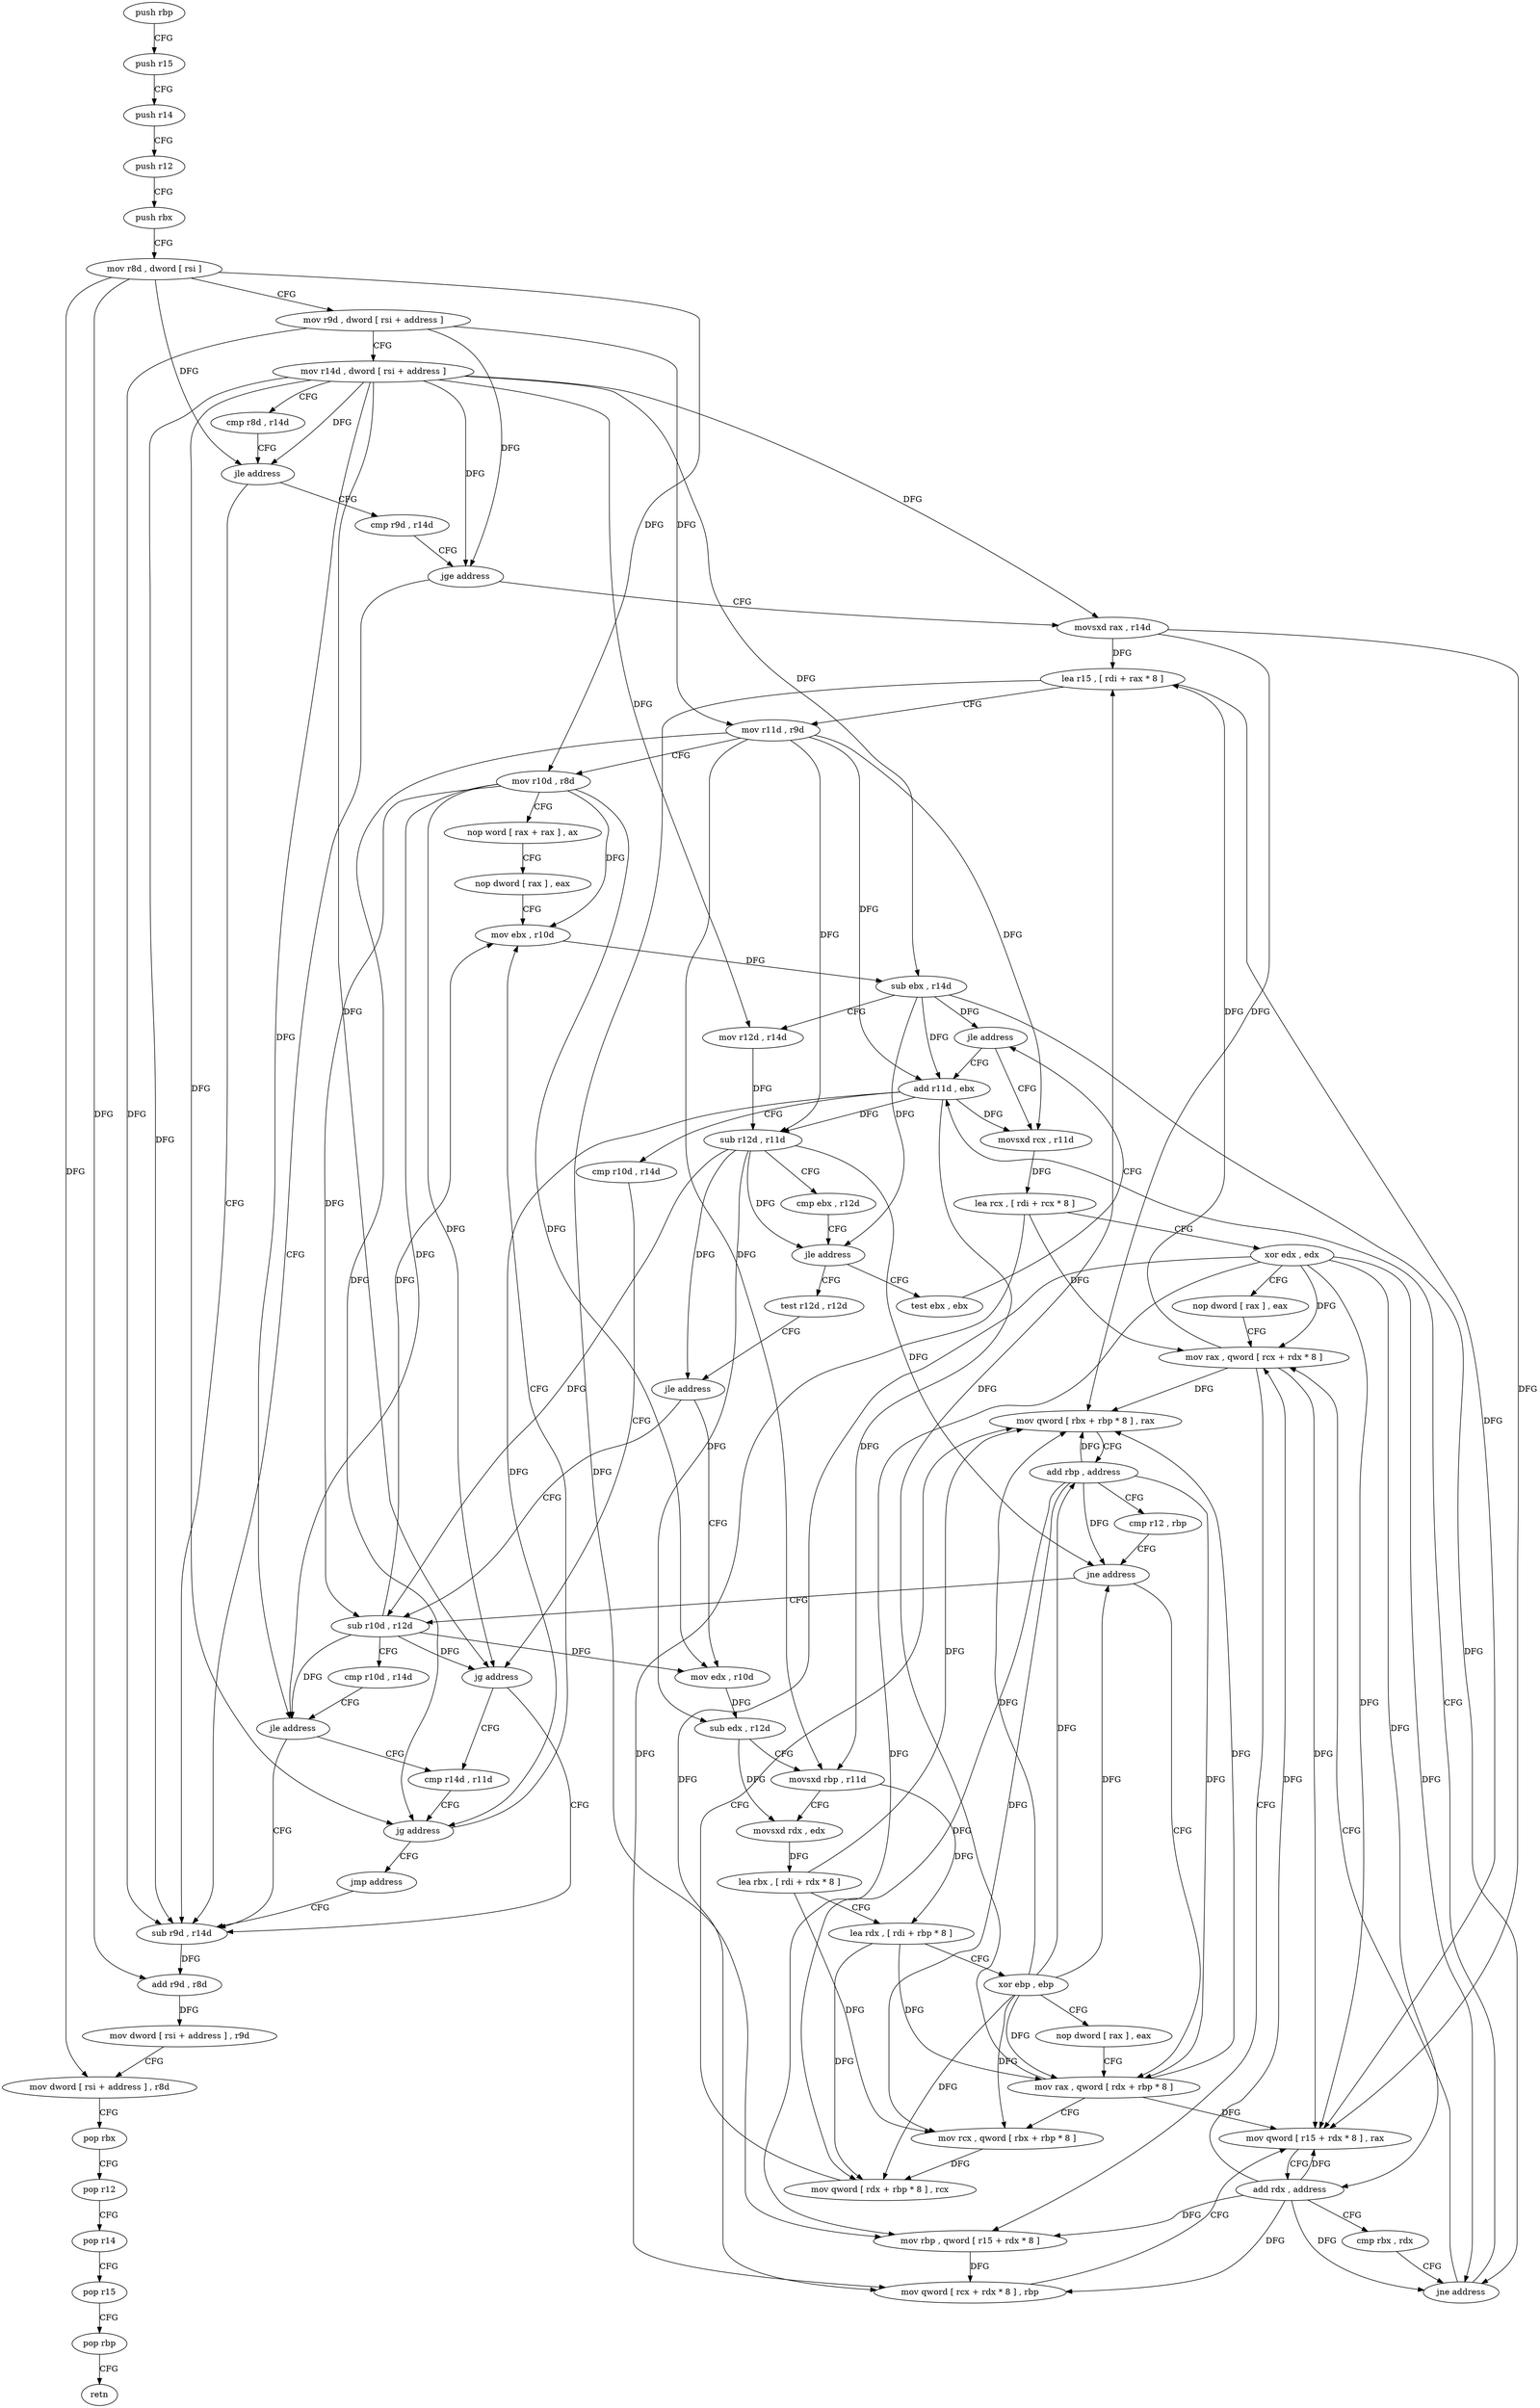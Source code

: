 digraph "func" {
"4207424" [label = "push rbp" ]
"4207425" [label = "push r15" ]
"4207427" [label = "push r14" ]
"4207429" [label = "push r12" ]
"4207431" [label = "push rbx" ]
"4207432" [label = "mov r8d , dword [ rsi ]" ]
"4207435" [label = "mov r9d , dword [ rsi + address ]" ]
"4207439" [label = "mov r14d , dword [ rsi + address ]" ]
"4207443" [label = "cmp r8d , r14d" ]
"4207446" [label = "jle address" ]
"4207633" [label = "sub r9d , r14d" ]
"4207452" [label = "cmp r9d , r14d" ]
"4207636" [label = "add r9d , r8d" ]
"4207639" [label = "mov dword [ rsi + address ] , r9d" ]
"4207643" [label = "mov dword [ rsi + address ] , r8d" ]
"4207647" [label = "pop rbx" ]
"4207648" [label = "pop r12" ]
"4207650" [label = "pop r14" ]
"4207652" [label = "pop r15" ]
"4207654" [label = "pop rbp" ]
"4207655" [label = "retn" ]
"4207455" [label = "jge address" ]
"4207461" [label = "movsxd rax , r14d" ]
"4207464" [label = "lea r15 , [ rdi + rax * 8 ]" ]
"4207468" [label = "mov r11d , r9d" ]
"4207471" [label = "mov r10d , r8d" ]
"4207474" [label = "nop word [ rax + rax ] , ax" ]
"4207484" [label = "nop dword [ rax ] , eax" ]
"4207488" [label = "mov ebx , r10d" ]
"4207584" [label = "test ebx , ebx" ]
"4207586" [label = "jle address" ]
"4207625" [label = "add r11d , ebx" ]
"4207588" [label = "movsxd rcx , r11d" ]
"4207505" [label = "test r12d , r12d" ]
"4207508" [label = "jle address" ]
"4207561" [label = "sub r10d , r12d" ]
"4207510" [label = "mov edx , r10d" ]
"4207628" [label = "cmp r10d , r14d" ]
"4207631" [label = "jg address" ]
"4207569" [label = "cmp r14d , r11d" ]
"4207591" [label = "lea rcx , [ rdi + rcx * 8 ]" ]
"4207595" [label = "xor edx , edx" ]
"4207597" [label = "nop dword [ rax ] , eax" ]
"4207600" [label = "mov rax , qword [ rcx + rdx * 8 ]" ]
"4207564" [label = "cmp r10d , r14d" ]
"4207567" [label = "jle address" ]
"4207513" [label = "sub edx , r12d" ]
"4207516" [label = "movsxd rbp , r11d" ]
"4207519" [label = "movsxd rdx , edx" ]
"4207522" [label = "lea rbx , [ rdi + rdx * 8 ]" ]
"4207526" [label = "lea rdx , [ rdi + rbp * 8 ]" ]
"4207530" [label = "xor ebp , ebp" ]
"4207532" [label = "nop dword [ rax ] , eax" ]
"4207536" [label = "mov rax , qword [ rdx + rbp * 8 ]" ]
"4207572" [label = "jg address" ]
"4207574" [label = "jmp address" ]
"4207604" [label = "mov rbp , qword [ r15 + rdx * 8 ]" ]
"4207608" [label = "mov qword [ rcx + rdx * 8 ] , rbp" ]
"4207612" [label = "mov qword [ r15 + rdx * 8 ] , rax" ]
"4207616" [label = "add rdx , address" ]
"4207620" [label = "cmp rbx , rdx" ]
"4207623" [label = "jne address" ]
"4207540" [label = "mov rcx , qword [ rbx + rbp * 8 ]" ]
"4207544" [label = "mov qword [ rdx + rbp * 8 ] , rcx" ]
"4207548" [label = "mov qword [ rbx + rbp * 8 ] , rax" ]
"4207552" [label = "add rbp , address" ]
"4207556" [label = "cmp r12 , rbp" ]
"4207559" [label = "jne address" ]
"4207491" [label = "sub ebx , r14d" ]
"4207494" [label = "mov r12d , r14d" ]
"4207497" [label = "sub r12d , r11d" ]
"4207500" [label = "cmp ebx , r12d" ]
"4207503" [label = "jle address" ]
"4207424" -> "4207425" [ label = "CFG" ]
"4207425" -> "4207427" [ label = "CFG" ]
"4207427" -> "4207429" [ label = "CFG" ]
"4207429" -> "4207431" [ label = "CFG" ]
"4207431" -> "4207432" [ label = "CFG" ]
"4207432" -> "4207435" [ label = "CFG" ]
"4207432" -> "4207446" [ label = "DFG" ]
"4207432" -> "4207636" [ label = "DFG" ]
"4207432" -> "4207643" [ label = "DFG" ]
"4207432" -> "4207471" [ label = "DFG" ]
"4207435" -> "4207439" [ label = "CFG" ]
"4207435" -> "4207633" [ label = "DFG" ]
"4207435" -> "4207455" [ label = "DFG" ]
"4207435" -> "4207468" [ label = "DFG" ]
"4207439" -> "4207443" [ label = "CFG" ]
"4207439" -> "4207446" [ label = "DFG" ]
"4207439" -> "4207633" [ label = "DFG" ]
"4207439" -> "4207455" [ label = "DFG" ]
"4207439" -> "4207461" [ label = "DFG" ]
"4207439" -> "4207491" [ label = "DFG" ]
"4207439" -> "4207494" [ label = "DFG" ]
"4207439" -> "4207631" [ label = "DFG" ]
"4207439" -> "4207567" [ label = "DFG" ]
"4207439" -> "4207572" [ label = "DFG" ]
"4207443" -> "4207446" [ label = "CFG" ]
"4207446" -> "4207633" [ label = "CFG" ]
"4207446" -> "4207452" [ label = "CFG" ]
"4207633" -> "4207636" [ label = "DFG" ]
"4207452" -> "4207455" [ label = "CFG" ]
"4207636" -> "4207639" [ label = "DFG" ]
"4207639" -> "4207643" [ label = "CFG" ]
"4207643" -> "4207647" [ label = "CFG" ]
"4207647" -> "4207648" [ label = "CFG" ]
"4207648" -> "4207650" [ label = "CFG" ]
"4207650" -> "4207652" [ label = "CFG" ]
"4207652" -> "4207654" [ label = "CFG" ]
"4207654" -> "4207655" [ label = "CFG" ]
"4207455" -> "4207633" [ label = "CFG" ]
"4207455" -> "4207461" [ label = "CFG" ]
"4207461" -> "4207464" [ label = "DFG" ]
"4207461" -> "4207612" [ label = "DFG" ]
"4207461" -> "4207548" [ label = "DFG" ]
"4207464" -> "4207468" [ label = "CFG" ]
"4207464" -> "4207604" [ label = "DFG" ]
"4207464" -> "4207612" [ label = "DFG" ]
"4207468" -> "4207471" [ label = "CFG" ]
"4207468" -> "4207497" [ label = "DFG" ]
"4207468" -> "4207625" [ label = "DFG" ]
"4207468" -> "4207588" [ label = "DFG" ]
"4207468" -> "4207516" [ label = "DFG" ]
"4207468" -> "4207572" [ label = "DFG" ]
"4207471" -> "4207474" [ label = "CFG" ]
"4207471" -> "4207488" [ label = "DFG" ]
"4207471" -> "4207631" [ label = "DFG" ]
"4207471" -> "4207561" [ label = "DFG" ]
"4207471" -> "4207567" [ label = "DFG" ]
"4207471" -> "4207510" [ label = "DFG" ]
"4207474" -> "4207484" [ label = "CFG" ]
"4207484" -> "4207488" [ label = "CFG" ]
"4207488" -> "4207491" [ label = "DFG" ]
"4207584" -> "4207586" [ label = "CFG" ]
"4207586" -> "4207625" [ label = "CFG" ]
"4207586" -> "4207588" [ label = "CFG" ]
"4207625" -> "4207628" [ label = "CFG" ]
"4207625" -> "4207497" [ label = "DFG" ]
"4207625" -> "4207588" [ label = "DFG" ]
"4207625" -> "4207516" [ label = "DFG" ]
"4207625" -> "4207572" [ label = "DFG" ]
"4207588" -> "4207591" [ label = "DFG" ]
"4207505" -> "4207508" [ label = "CFG" ]
"4207508" -> "4207561" [ label = "CFG" ]
"4207508" -> "4207510" [ label = "CFG" ]
"4207561" -> "4207564" [ label = "CFG" ]
"4207561" -> "4207488" [ label = "DFG" ]
"4207561" -> "4207631" [ label = "DFG" ]
"4207561" -> "4207567" [ label = "DFG" ]
"4207561" -> "4207510" [ label = "DFG" ]
"4207510" -> "4207513" [ label = "DFG" ]
"4207628" -> "4207631" [ label = "CFG" ]
"4207631" -> "4207569" [ label = "CFG" ]
"4207631" -> "4207633" [ label = "CFG" ]
"4207569" -> "4207572" [ label = "CFG" ]
"4207591" -> "4207595" [ label = "CFG" ]
"4207591" -> "4207600" [ label = "DFG" ]
"4207591" -> "4207608" [ label = "DFG" ]
"4207595" -> "4207597" [ label = "CFG" ]
"4207595" -> "4207600" [ label = "DFG" ]
"4207595" -> "4207604" [ label = "DFG" ]
"4207595" -> "4207608" [ label = "DFG" ]
"4207595" -> "4207612" [ label = "DFG" ]
"4207595" -> "4207616" [ label = "DFG" ]
"4207595" -> "4207623" [ label = "DFG" ]
"4207597" -> "4207600" [ label = "CFG" ]
"4207600" -> "4207604" [ label = "CFG" ]
"4207600" -> "4207464" [ label = "DFG" ]
"4207600" -> "4207612" [ label = "DFG" ]
"4207600" -> "4207548" [ label = "DFG" ]
"4207564" -> "4207567" [ label = "CFG" ]
"4207567" -> "4207633" [ label = "CFG" ]
"4207567" -> "4207569" [ label = "CFG" ]
"4207513" -> "4207516" [ label = "CFG" ]
"4207513" -> "4207519" [ label = "DFG" ]
"4207516" -> "4207519" [ label = "CFG" ]
"4207516" -> "4207526" [ label = "DFG" ]
"4207519" -> "4207522" [ label = "DFG" ]
"4207522" -> "4207526" [ label = "CFG" ]
"4207522" -> "4207540" [ label = "DFG" ]
"4207522" -> "4207548" [ label = "DFG" ]
"4207526" -> "4207530" [ label = "CFG" ]
"4207526" -> "4207536" [ label = "DFG" ]
"4207526" -> "4207544" [ label = "DFG" ]
"4207530" -> "4207532" [ label = "CFG" ]
"4207530" -> "4207536" [ label = "DFG" ]
"4207530" -> "4207540" [ label = "DFG" ]
"4207530" -> "4207544" [ label = "DFG" ]
"4207530" -> "4207548" [ label = "DFG" ]
"4207530" -> "4207552" [ label = "DFG" ]
"4207530" -> "4207559" [ label = "DFG" ]
"4207532" -> "4207536" [ label = "CFG" ]
"4207536" -> "4207540" [ label = "CFG" ]
"4207536" -> "4207464" [ label = "DFG" ]
"4207536" -> "4207612" [ label = "DFG" ]
"4207536" -> "4207548" [ label = "DFG" ]
"4207572" -> "4207488" [ label = "CFG" ]
"4207572" -> "4207574" [ label = "CFG" ]
"4207574" -> "4207633" [ label = "CFG" ]
"4207604" -> "4207608" [ label = "DFG" ]
"4207608" -> "4207612" [ label = "CFG" ]
"4207612" -> "4207616" [ label = "CFG" ]
"4207616" -> "4207620" [ label = "CFG" ]
"4207616" -> "4207600" [ label = "DFG" ]
"4207616" -> "4207604" [ label = "DFG" ]
"4207616" -> "4207608" [ label = "DFG" ]
"4207616" -> "4207612" [ label = "DFG" ]
"4207616" -> "4207623" [ label = "DFG" ]
"4207620" -> "4207623" [ label = "CFG" ]
"4207623" -> "4207600" [ label = "CFG" ]
"4207623" -> "4207625" [ label = "CFG" ]
"4207540" -> "4207544" [ label = "DFG" ]
"4207544" -> "4207548" [ label = "CFG" ]
"4207548" -> "4207552" [ label = "CFG" ]
"4207552" -> "4207556" [ label = "CFG" ]
"4207552" -> "4207536" [ label = "DFG" ]
"4207552" -> "4207540" [ label = "DFG" ]
"4207552" -> "4207544" [ label = "DFG" ]
"4207552" -> "4207548" [ label = "DFG" ]
"4207552" -> "4207559" [ label = "DFG" ]
"4207556" -> "4207559" [ label = "CFG" ]
"4207559" -> "4207536" [ label = "CFG" ]
"4207559" -> "4207561" [ label = "CFG" ]
"4207491" -> "4207494" [ label = "CFG" ]
"4207491" -> "4207503" [ label = "DFG" ]
"4207491" -> "4207586" [ label = "DFG" ]
"4207491" -> "4207625" [ label = "DFG" ]
"4207491" -> "4207623" [ label = "DFG" ]
"4207494" -> "4207497" [ label = "DFG" ]
"4207497" -> "4207500" [ label = "CFG" ]
"4207497" -> "4207503" [ label = "DFG" ]
"4207497" -> "4207508" [ label = "DFG" ]
"4207497" -> "4207561" [ label = "DFG" ]
"4207497" -> "4207513" [ label = "DFG" ]
"4207497" -> "4207559" [ label = "DFG" ]
"4207500" -> "4207503" [ label = "CFG" ]
"4207503" -> "4207584" [ label = "CFG" ]
"4207503" -> "4207505" [ label = "CFG" ]
}
